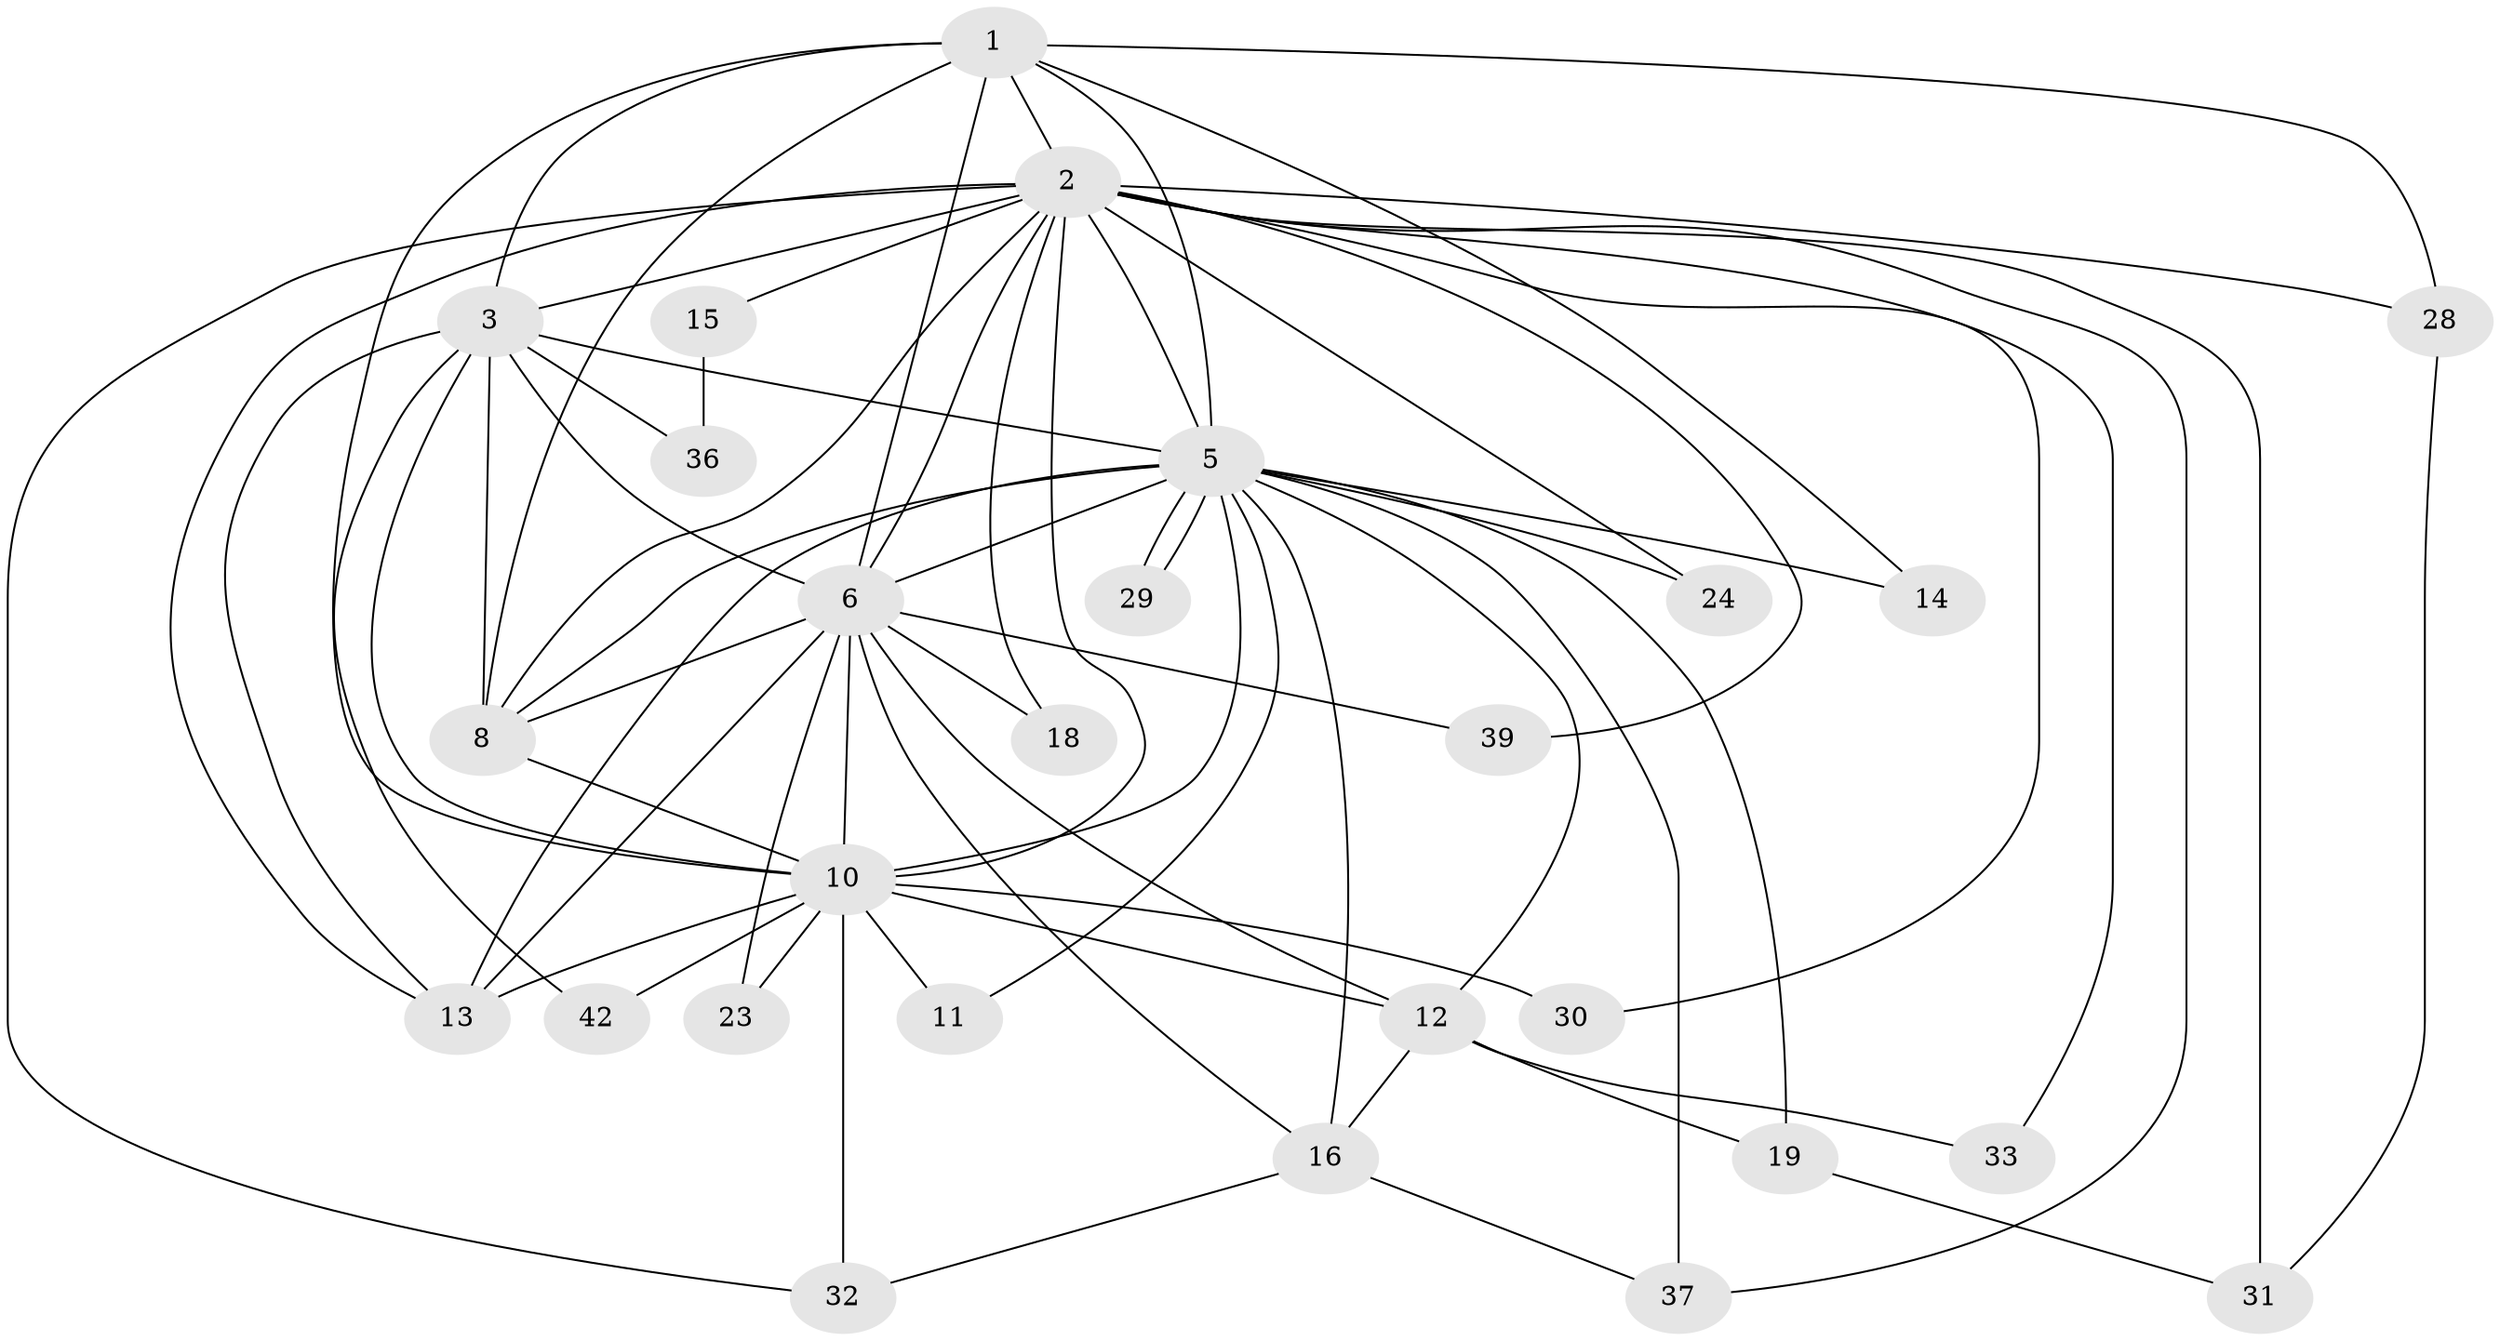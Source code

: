 // original degree distribution, {12: 0.018518518518518517, 18: 0.05555555555555555, 17: 0.037037037037037035, 16: 0.018518518518518517, 15: 0.018518518518518517, 13: 0.037037037037037035, 2: 0.5555555555555556, 6: 0.018518518518518517, 5: 0.018518518518518517, 3: 0.18518518518518517, 4: 0.037037037037037035}
// Generated by graph-tools (version 1.1) at 2025/13/03/09/25 04:13:46]
// undirected, 27 vertices, 68 edges
graph export_dot {
graph [start="1"]
  node [color=gray90,style=filled];
  1;
  2 [super="+17+4+35+34"];
  3 [super="+21+9+50+26+27+20+41"];
  5 [super="+44+7"];
  6 [super="+38+53+22"];
  8 [super="+49"];
  10;
  11;
  12;
  13 [super="+47+40"];
  14;
  15;
  16 [super="+45+25"];
  18;
  19;
  23;
  24;
  28;
  29;
  30;
  31;
  32;
  33;
  36;
  37;
  39;
  42;
  1 -- 2 [weight=2];
  1 -- 3 [weight=3];
  1 -- 5 [weight=2];
  1 -- 6;
  1 -- 8;
  1 -- 10;
  1 -- 14;
  1 -- 28;
  2 -- 3 [weight=5];
  2 -- 5 [weight=6];
  2 -- 6 [weight=2];
  2 -- 8 [weight=2];
  2 -- 10 [weight=2];
  2 -- 18;
  2 -- 24;
  2 -- 33;
  2 -- 39;
  2 -- 37;
  2 -- 15;
  2 -- 28;
  2 -- 30;
  2 -- 32;
  2 -- 13;
  2 -- 31;
  3 -- 5 [weight=5];
  3 -- 6 [weight=3];
  3 -- 8 [weight=5];
  3 -- 10 [weight=2];
  3 -- 36;
  3 -- 42;
  3 -- 13;
  5 -- 6 [weight=2];
  5 -- 8 [weight=3];
  5 -- 10 [weight=3];
  5 -- 14;
  5 -- 29;
  5 -- 29;
  5 -- 37;
  5 -- 11;
  5 -- 12;
  5 -- 13;
  5 -- 16;
  5 -- 19;
  5 -- 24;
  6 -- 8;
  6 -- 10 [weight=2];
  6 -- 16;
  6 -- 18;
  6 -- 23;
  6 -- 39;
  6 -- 12;
  6 -- 13;
  8 -- 10;
  10 -- 11;
  10 -- 12;
  10 -- 23;
  10 -- 30;
  10 -- 32;
  10 -- 42;
  10 -- 13;
  12 -- 16;
  12 -- 19;
  12 -- 33;
  15 -- 36;
  16 -- 37;
  16 -- 32;
  19 -- 31;
  28 -- 31;
}
